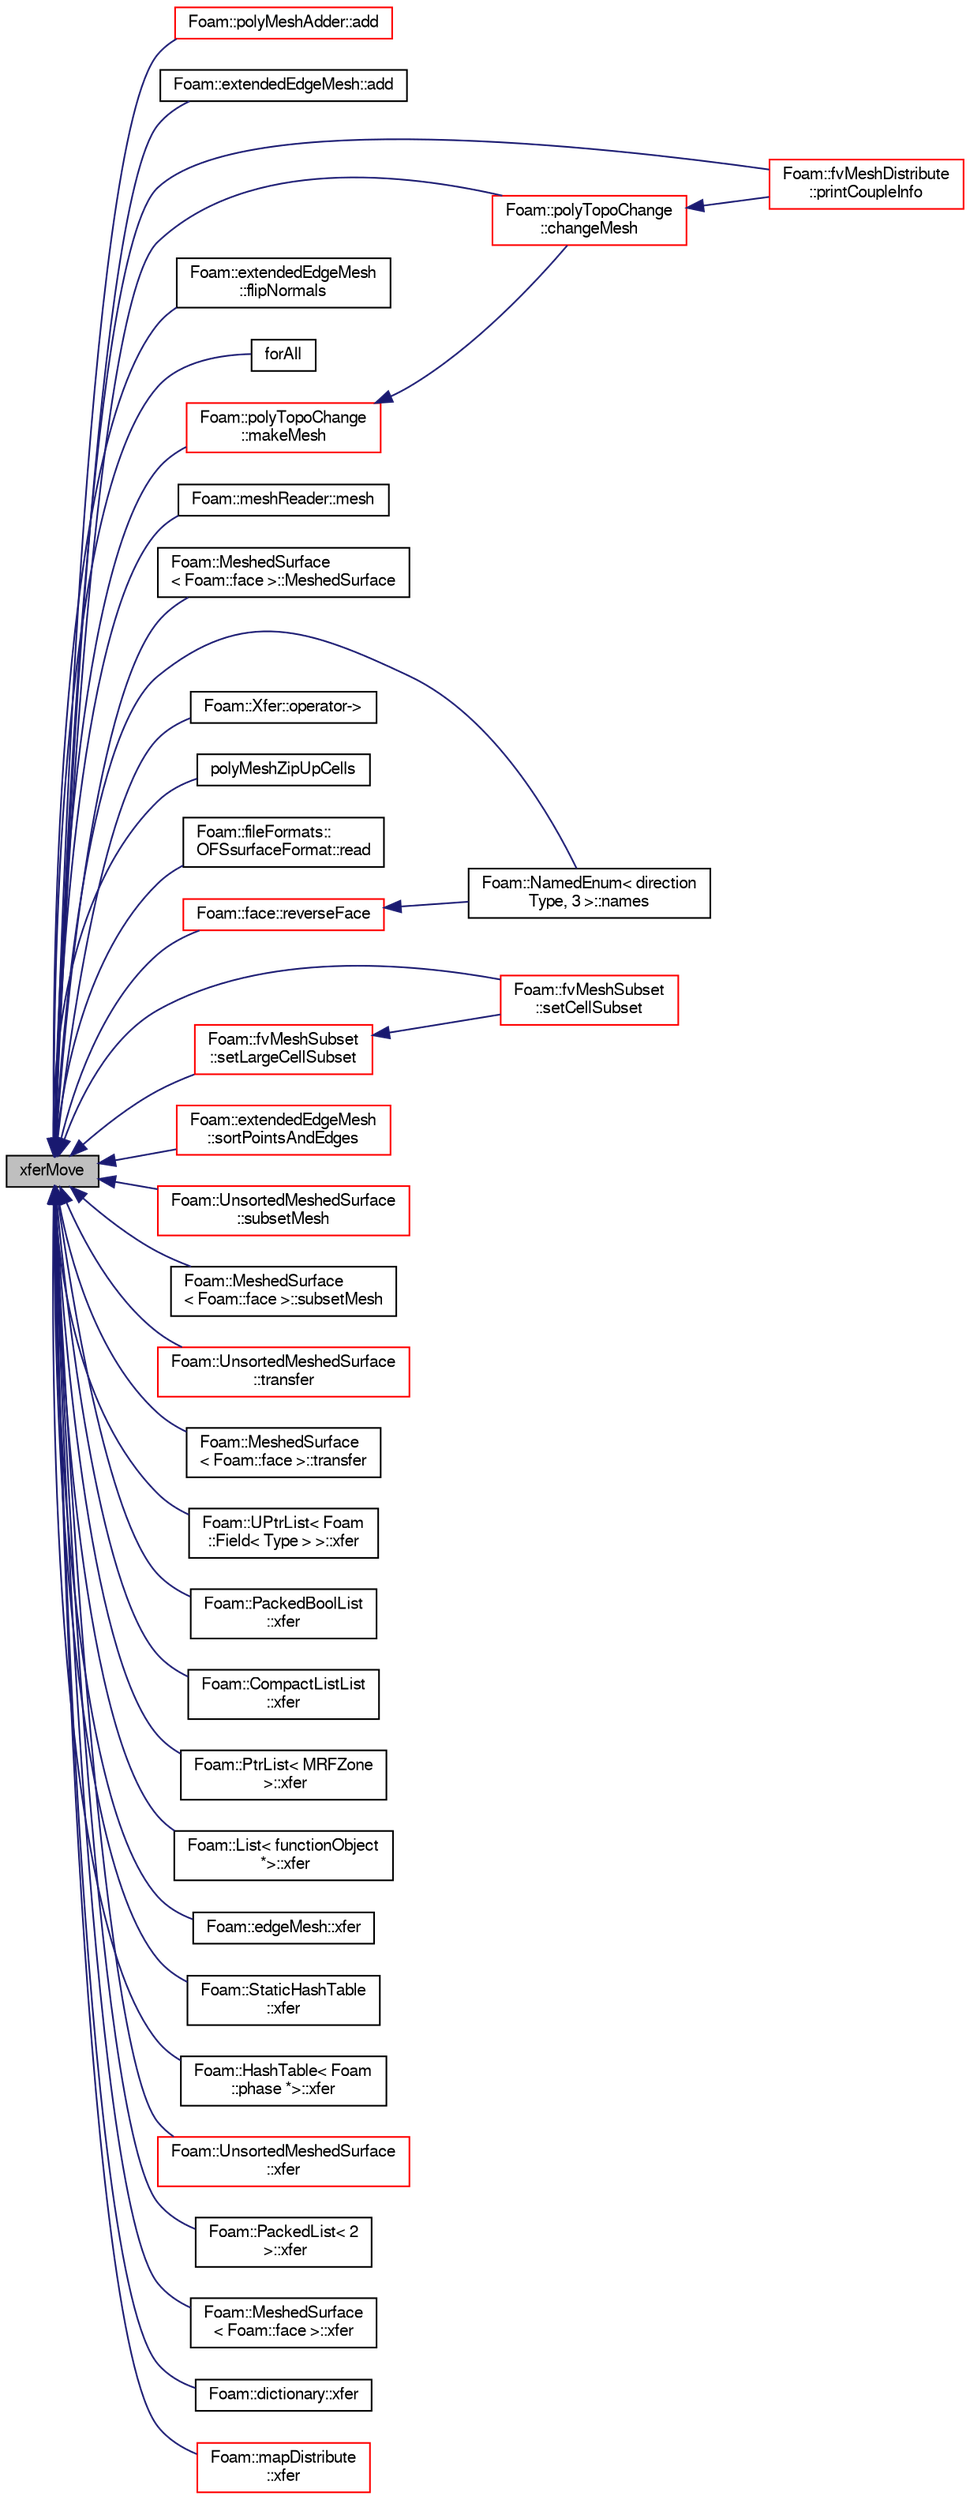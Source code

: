 digraph "xferMove"
{
  bgcolor="transparent";
  edge [fontname="FreeSans",fontsize="10",labelfontname="FreeSans",labelfontsize="10"];
  node [fontname="FreeSans",fontsize="10",shape=record];
  rankdir="LR";
  Node111131 [label="xferMove",height=0.2,width=0.4,color="black", fillcolor="grey75", style="filled", fontcolor="black"];
  Node111131 -> Node111132 [dir="back",color="midnightblue",fontsize="10",style="solid",fontname="FreeSans"];
  Node111132 [label="Foam::polyMeshAdder::add",height=0.2,width=0.4,color="red",URL="$a21594.html#a24c9d73a4265ffdfd8fd7fc1c73a1cdc",tooltip="Add two polyMeshes. Returns new polyMesh and map construct. "];
  Node111131 -> Node111144 [dir="back",color="midnightblue",fontsize="10",style="solid",fontname="FreeSans"];
  Node111144 [label="Foam::extendedEdgeMesh::add",height=0.2,width=0.4,color="black",URL="$a21786.html#af07e0aa40a7a71b92a74dd6b77a44ad3",tooltip="Add extendedEdgeMesh. No filtering of duplicates. "];
  Node111131 -> Node111145 [dir="back",color="midnightblue",fontsize="10",style="solid",fontname="FreeSans"];
  Node111145 [label="Foam::polyTopoChange\l::changeMesh",height=0.2,width=0.4,color="red",URL="$a21678.html#a1b105b13373ba9f1c7685f873b250cf2",tooltip="Inplace changes mesh without change of patches. "];
  Node111145 -> Node111152 [dir="back",color="midnightblue",fontsize="10",style="solid",fontname="FreeSans"];
  Node111152 [label="Foam::fvMeshDistribute\l::printCoupleInfo",height=0.2,width=0.4,color="red",URL="$a21454.html#a0b2e9e5ba94679bbc5d807ecf02687e2",tooltip="Print some info on coupling data. "];
  Node111131 -> Node111254 [dir="back",color="midnightblue",fontsize="10",style="solid",fontname="FreeSans"];
  Node111254 [label="Foam::extendedEdgeMesh\l::flipNormals",height=0.2,width=0.4,color="black",URL="$a21786.html#ace7a4ec5b5de12179b1d4194ea408066",tooltip="Flip normals. All concave become convex, all internal external. "];
  Node111131 -> Node111255 [dir="back",color="midnightblue",fontsize="10",style="solid",fontname="FreeSans"];
  Node111255 [label="forAll",height=0.2,width=0.4,color="black",URL="$a17900.html#aed2e7fb0cc5e714d9c26e3ea39f2dc88"];
  Node111131 -> Node111256 [dir="back",color="midnightblue",fontsize="10",style="solid",fontname="FreeSans"];
  Node111256 [label="Foam::polyTopoChange\l::makeMesh",height=0.2,width=0.4,color="red",URL="$a21678.html#a53cd346c4116b75d2e9540d07c212149",tooltip="Create new mesh with old mesh patches. "];
  Node111256 -> Node111145 [dir="back",color="midnightblue",fontsize="10",style="solid",fontname="FreeSans"];
  Node111131 -> Node111257 [dir="back",color="midnightblue",fontsize="10",style="solid",fontname="FreeSans"];
  Node111257 [label="Foam::meshReader::mesh",height=0.2,width=0.4,color="black",URL="$a21326.html#a5aca9ab4bac609de1e0e8c268bfc363f",tooltip="Create and return polyMesh. "];
  Node111131 -> Node111258 [dir="back",color="midnightblue",fontsize="10",style="solid",fontname="FreeSans"];
  Node111258 [label="Foam::MeshedSurface\l\< Foam::face \>::MeshedSurface",height=0.2,width=0.4,color="black",URL="$a29566.html#a3ee4d9ba6f03479eb3698c0e391b40e9",tooltip="Construct from a boundary mesh with local points/faces. "];
  Node111131 -> Node111259 [dir="back",color="midnightblue",fontsize="10",style="solid",fontname="FreeSans"];
  Node111259 [label="Foam::NamedEnum\< direction\lType, 3 \>::names",height=0.2,width=0.4,color="black",URL="$a25998.html#a7350da3a0edd92cd11e6c479c9967dc8"];
  Node111131 -> Node111260 [dir="back",color="midnightblue",fontsize="10",style="solid",fontname="FreeSans"];
  Node111260 [label="Foam::Xfer::operator-\>",height=0.2,width=0.4,color="black",URL="$a27098.html#a84e9959608997de8fe4355def47ff45a",tooltip="Pointer to the underlying datatype. "];
  Node111131 -> Node111261 [dir="back",color="midnightblue",fontsize="10",style="solid",fontname="FreeSans"];
  Node111261 [label="polyMeshZipUpCells",height=0.2,width=0.4,color="black",URL="$a21124.html#ab957fb2d74d8de84991a6246e876ecd2"];
  Node111131 -> Node111152 [dir="back",color="midnightblue",fontsize="10",style="solid",fontname="FreeSans"];
  Node111131 -> Node111262 [dir="back",color="midnightblue",fontsize="10",style="solid",fontname="FreeSans"];
  Node111262 [label="Foam::fileFormats::\lOFSsurfaceFormat::read",height=0.2,width=0.4,color="black",URL="$a29618.html#a464ebd67acbdff0014d4dae69e3ec4be",tooltip="Read from file. "];
  Node111131 -> Node111263 [dir="back",color="midnightblue",fontsize="10",style="solid",fontname="FreeSans"];
  Node111263 [label="Foam::face::reverseFace",height=0.2,width=0.4,color="red",URL="$a27218.html#ab5c32a8cb05d22c7e1e6f104362cbdc2",tooltip="Return face with reverse direction. "];
  Node111263 -> Node111259 [dir="back",color="midnightblue",fontsize="10",style="solid",fontname="FreeSans"];
  Node111131 -> Node111272 [dir="back",color="midnightblue",fontsize="10",style="solid",fontname="FreeSans"];
  Node111272 [label="Foam::fvMeshSubset\l::setCellSubset",height=0.2,width=0.4,color="red",URL="$a22790.html#a7007bf1daafcf75caa93fdb67143236e",tooltip="Set the subset. Create \"oldInternalFaces\" patch for exposed. "];
  Node111131 -> Node111274 [dir="back",color="midnightblue",fontsize="10",style="solid",fontname="FreeSans"];
  Node111274 [label="Foam::fvMeshSubset\l::setLargeCellSubset",height=0.2,width=0.4,color="red",URL="$a22790.html#aa5aecd31ebb23c10811eb60949808165",tooltip="Set the subset from all cells with region == currentRegion. "];
  Node111274 -> Node111272 [dir="back",color="midnightblue",fontsize="10",style="solid",fontname="FreeSans"];
  Node111131 -> Node111280 [dir="back",color="midnightblue",fontsize="10",style="solid",fontname="FreeSans"];
  Node111280 [label="Foam::extendedEdgeMesh\l::sortPointsAndEdges",height=0.2,width=0.4,color="red",URL="$a21786.html#a35042787bb1f37f3e2695d3b48e313b0"];
  Node111131 -> Node111282 [dir="back",color="midnightblue",fontsize="10",style="solid",fontname="FreeSans"];
  Node111282 [label="Foam::UnsortedMeshedSurface\l::subsetMesh",height=0.2,width=0.4,color="red",URL="$a29574.html#acba617d04ddec34575e3aa56364a70fa",tooltip="Return new surface. "];
  Node111131 -> Node111302 [dir="back",color="midnightblue",fontsize="10",style="solid",fontname="FreeSans"];
  Node111302 [label="Foam::MeshedSurface\l\< Foam::face \>::subsetMesh",height=0.2,width=0.4,color="black",URL="$a29566.html#aa0594cbd1d2d0863de3fb369c2177de3",tooltip="Return new surface. "];
  Node111131 -> Node111291 [dir="back",color="midnightblue",fontsize="10",style="solid",fontname="FreeSans"];
  Node111291 [label="Foam::UnsortedMeshedSurface\l::transfer",height=0.2,width=0.4,color="red",URL="$a29574.html#a6df38f92358a4c8ec775d27efb154326",tooltip="Transfer the contents of the argument and annul the argument. "];
  Node111131 -> Node111303 [dir="back",color="midnightblue",fontsize="10",style="solid",fontname="FreeSans"];
  Node111303 [label="Foam::MeshedSurface\l\< Foam::face \>::transfer",height=0.2,width=0.4,color="black",URL="$a29566.html#a7840b609cb34e6f39858cf3e86324263",tooltip="Transfer the contents of the argument and annul the argument. "];
  Node111131 -> Node111304 [dir="back",color="midnightblue",fontsize="10",style="solid",fontname="FreeSans"];
  Node111304 [label="Foam::UPtrList\< Foam\l::Field\< Type \> \>::xfer",height=0.2,width=0.4,color="black",URL="$a25990.html#a74268cb26efe4d25ec0ab94bb71ae4ff",tooltip="Transfer contents to the Xfer container. "];
  Node111131 -> Node111305 [dir="back",color="midnightblue",fontsize="10",style="solid",fontname="FreeSans"];
  Node111305 [label="Foam::PackedBoolList\l::xfer",height=0.2,width=0.4,color="black",URL="$a25934.html#a0891b65b7954a17daabdce1b481e8e82",tooltip="Transfer contents to the Xfer container. "];
  Node111131 -> Node111306 [dir="back",color="midnightblue",fontsize="10",style="solid",fontname="FreeSans"];
  Node111306 [label="Foam::CompactListList\l::xfer",height=0.2,width=0.4,color="black",URL="$a21674.html#a43517da1bca2c696e396ce49bcf666ea",tooltip="Transfer the contents to the Xfer container. "];
  Node111131 -> Node111307 [dir="back",color="midnightblue",fontsize="10",style="solid",fontname="FreeSans"];
  Node111307 [label="Foam::PtrList\< MRFZone\l \>::xfer",height=0.2,width=0.4,color="black",URL="$a25914.html#a75c267e0ede149e8d154b91461adba73",tooltip="Transfer contents to the Xfer container. "];
  Node111131 -> Node111308 [dir="back",color="midnightblue",fontsize="10",style="solid",fontname="FreeSans"];
  Node111308 [label="Foam::List\< functionObject\l *\>::xfer",height=0.2,width=0.4,color="black",URL="$a25694.html#a48f43ee271fb2edb0fb241b72af0e59c",tooltip="Transfer contents to the Xfer container. "];
  Node111131 -> Node111309 [dir="back",color="midnightblue",fontsize="10",style="solid",fontname="FreeSans"];
  Node111309 [label="Foam::edgeMesh::xfer",height=0.2,width=0.4,color="black",URL="$a21754.html#aa5d3e8de96b66407ce4a843e7d240a9a",tooltip="Transfer contents to the Xfer container. "];
  Node111131 -> Node111310 [dir="back",color="midnightblue",fontsize="10",style="solid",fontname="FreeSans"];
  Node111310 [label="Foam::StaticHashTable\l::xfer",height=0.2,width=0.4,color="black",URL="$a25738.html#ac75ef4b3a9565ac77fcdb24184aa599c",tooltip="Transfer contents to the Xfer container. "];
  Node111131 -> Node111311 [dir="back",color="midnightblue",fontsize="10",style="solid",fontname="FreeSans"];
  Node111311 [label="Foam::HashTable\< Foam\l::phase *\>::xfer",height=0.2,width=0.4,color="black",URL="$a25702.html#a2cb95ba3c8cd615a6aee23d94ef5a355",tooltip="Transfer contents to the Xfer container. "];
  Node111131 -> Node111312 [dir="back",color="midnightblue",fontsize="10",style="solid",fontname="FreeSans"];
  Node111312 [label="Foam::UnsortedMeshedSurface\l::xfer",height=0.2,width=0.4,color="red",URL="$a29574.html#a7ead964bad13061a5279a0f658933925",tooltip="Transfer contents to the Xfer container. "];
  Node111131 -> Node111313 [dir="back",color="midnightblue",fontsize="10",style="solid",fontname="FreeSans"];
  Node111313 [label="Foam::PackedList\< 2\l \>::xfer",height=0.2,width=0.4,color="black",URL="$a25938.html#a7be3a50427cd54b6dceebe6ce1236021",tooltip="Transfer contents to the Xfer container. "];
  Node111131 -> Node111314 [dir="back",color="midnightblue",fontsize="10",style="solid",fontname="FreeSans"];
  Node111314 [label="Foam::MeshedSurface\l\< Foam::face \>::xfer",height=0.2,width=0.4,color="black",URL="$a29566.html#a532e279e23c3b9bf0ad75bbd8c2e40c8",tooltip="Transfer contents to the Xfer container. "];
  Node111131 -> Node111315 [dir="back",color="midnightblue",fontsize="10",style="solid",fontname="FreeSans"];
  Node111315 [label="Foam::dictionary::xfer",height=0.2,width=0.4,color="black",URL="$a26014.html#a7ce9d9827e50cc685a487699fd24e06d",tooltip="Transfer contents to the Xfer container. "];
  Node111131 -> Node111316 [dir="back",color="midnightblue",fontsize="10",style="solid",fontname="FreeSans"];
  Node111316 [label="Foam::mapDistribute\l::xfer",height=0.2,width=0.4,color="red",URL="$a27362.html#aa06becfc3664361f898aa510ee48fe99",tooltip="Transfer contents to the Xfer container. "];
}
